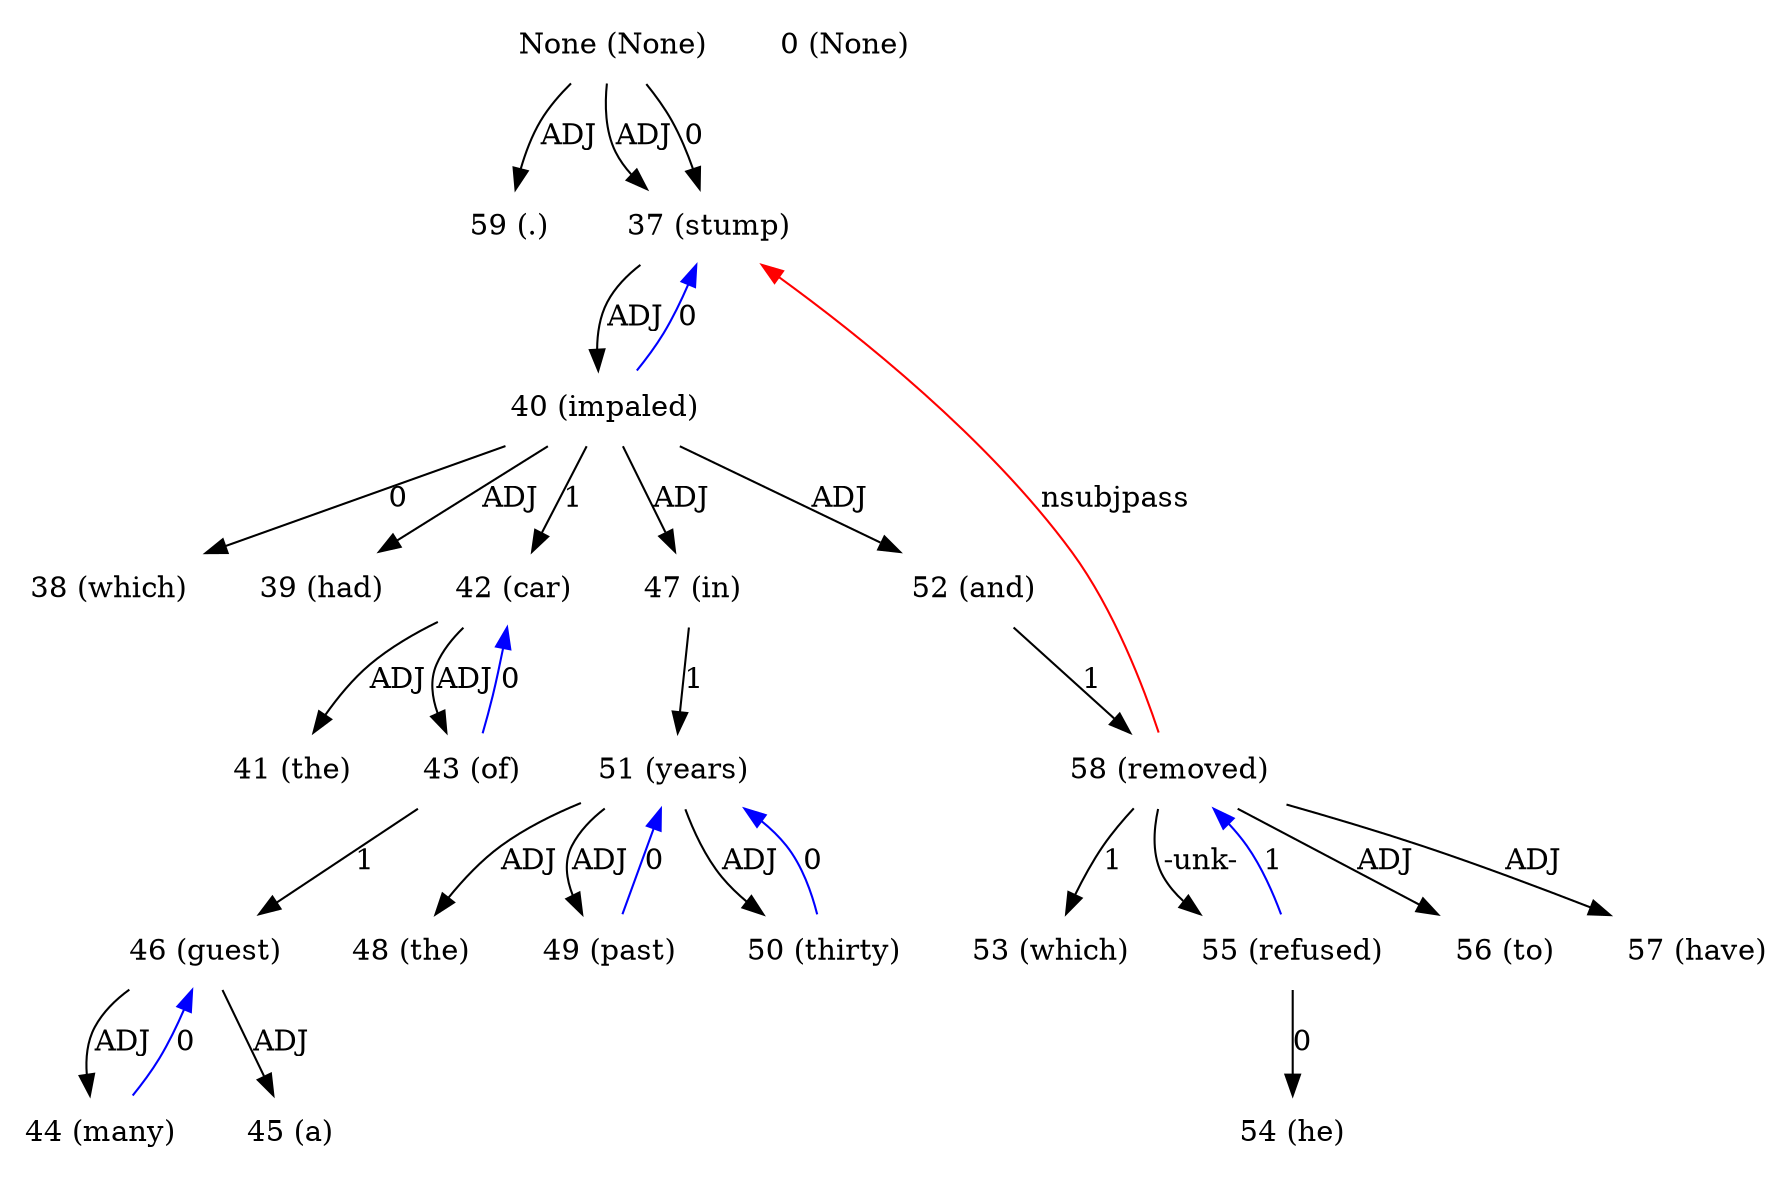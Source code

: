 digraph G{
edge [dir=forward]
node [shape=plaintext]

None [label="None (None)"]
None -> 59 [label="ADJ"]
None [label="None (None)"]
None -> 37 [label="ADJ"]
None [label="None (None)"]
None -> 37 [label="0"]
0 [label="0 (None)"]
37 [label="37 (stump)"]
37 -> 40 [label="ADJ"]
58 -> 37 [label="nsubjpass", color="red"]
38 [label="38 (which)"]
39 [label="39 (had)"]
40 [label="40 (impaled)"]
40 -> 42 [label="1"]
40 -> 38 [label="0"]
40 -> 37 [label="0", color="blue"]
40 -> 39 [label="ADJ"]
40 -> 47 [label="ADJ"]
40 -> 52 [label="ADJ"]
41 [label="41 (the)"]
42 [label="42 (car)"]
42 -> 41 [label="ADJ"]
42 -> 43 [label="ADJ"]
43 [label="43 (of)"]
43 -> 46 [label="1"]
43 -> 42 [label="0", color="blue"]
44 [label="44 (many)"]
44 -> 46 [label="0", color="blue"]
45 [label="45 (a)"]
46 [label="46 (guest)"]
46 -> 44 [label="ADJ"]
46 -> 45 [label="ADJ"]
47 [label="47 (in)"]
47 -> 51 [label="1"]
48 [label="48 (the)"]
49 [label="49 (past)"]
49 -> 51 [label="0", color="blue"]
50 [label="50 (thirty)"]
50 -> 51 [label="0", color="blue"]
51 [label="51 (years)"]
51 -> 48 [label="ADJ"]
51 -> 49 [label="ADJ"]
51 -> 50 [label="ADJ"]
52 [label="52 (and)"]
52 -> 58 [label="1"]
53 [label="53 (which)"]
54 [label="54 (he)"]
55 [label="55 (refused)"]
55 -> 58 [label="1", color="blue"]
55 -> 54 [label="0"]
56 [label="56 (to)"]
57 [label="57 (have)"]
58 [label="58 (removed)"]
58 -> 53 [label="1"]
58 -> 55 [label="-unk-"]
58 -> 56 [label="ADJ"]
58 -> 57 [label="ADJ"]
59 [label="59 (.)"]
}
